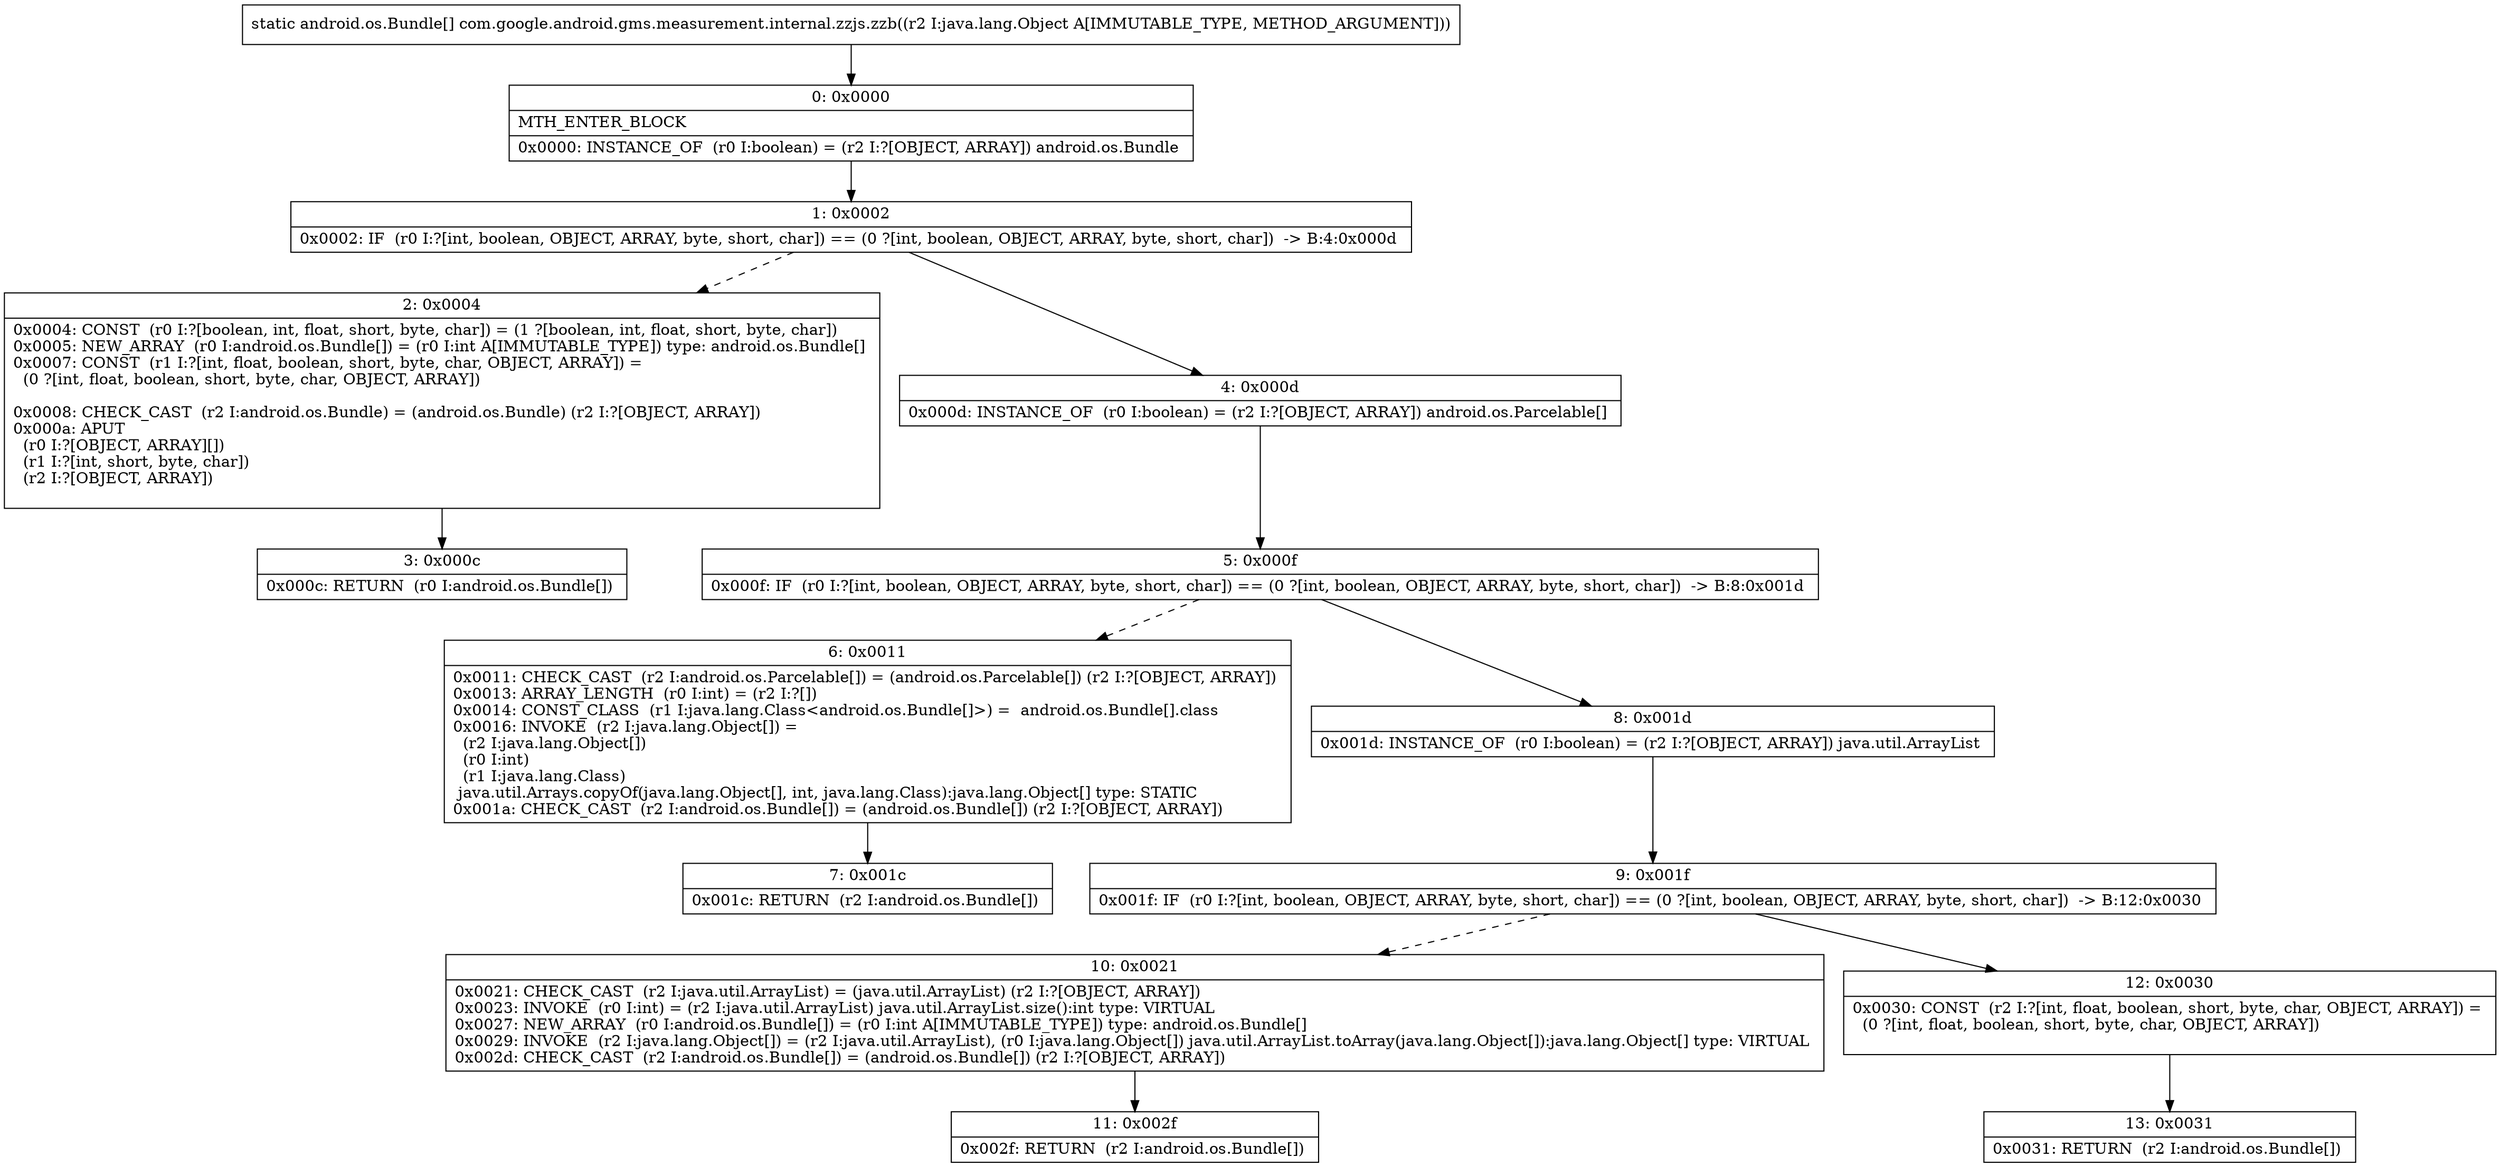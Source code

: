 digraph "CFG forcom.google.android.gms.measurement.internal.zzjs.zzb(Ljava\/lang\/Object;)[Landroid\/os\/Bundle;" {
Node_0 [shape=record,label="{0\:\ 0x0000|MTH_ENTER_BLOCK\l|0x0000: INSTANCE_OF  (r0 I:boolean) = (r2 I:?[OBJECT, ARRAY]) android.os.Bundle \l}"];
Node_1 [shape=record,label="{1\:\ 0x0002|0x0002: IF  (r0 I:?[int, boolean, OBJECT, ARRAY, byte, short, char]) == (0 ?[int, boolean, OBJECT, ARRAY, byte, short, char])  \-\> B:4:0x000d \l}"];
Node_2 [shape=record,label="{2\:\ 0x0004|0x0004: CONST  (r0 I:?[boolean, int, float, short, byte, char]) = (1 ?[boolean, int, float, short, byte, char]) \l0x0005: NEW_ARRAY  (r0 I:android.os.Bundle[]) = (r0 I:int A[IMMUTABLE_TYPE]) type: android.os.Bundle[] \l0x0007: CONST  (r1 I:?[int, float, boolean, short, byte, char, OBJECT, ARRAY]) = \l  (0 ?[int, float, boolean, short, byte, char, OBJECT, ARRAY])\l \l0x0008: CHECK_CAST  (r2 I:android.os.Bundle) = (android.os.Bundle) (r2 I:?[OBJECT, ARRAY]) \l0x000a: APUT  \l  (r0 I:?[OBJECT, ARRAY][])\l  (r1 I:?[int, short, byte, char])\l  (r2 I:?[OBJECT, ARRAY])\l \l}"];
Node_3 [shape=record,label="{3\:\ 0x000c|0x000c: RETURN  (r0 I:android.os.Bundle[]) \l}"];
Node_4 [shape=record,label="{4\:\ 0x000d|0x000d: INSTANCE_OF  (r0 I:boolean) = (r2 I:?[OBJECT, ARRAY]) android.os.Parcelable[] \l}"];
Node_5 [shape=record,label="{5\:\ 0x000f|0x000f: IF  (r0 I:?[int, boolean, OBJECT, ARRAY, byte, short, char]) == (0 ?[int, boolean, OBJECT, ARRAY, byte, short, char])  \-\> B:8:0x001d \l}"];
Node_6 [shape=record,label="{6\:\ 0x0011|0x0011: CHECK_CAST  (r2 I:android.os.Parcelable[]) = (android.os.Parcelable[]) (r2 I:?[OBJECT, ARRAY]) \l0x0013: ARRAY_LENGTH  (r0 I:int) = (r2 I:?[]) \l0x0014: CONST_CLASS  (r1 I:java.lang.Class\<android.os.Bundle[]\>) =  android.os.Bundle[].class \l0x0016: INVOKE  (r2 I:java.lang.Object[]) = \l  (r2 I:java.lang.Object[])\l  (r0 I:int)\l  (r1 I:java.lang.Class)\l java.util.Arrays.copyOf(java.lang.Object[], int, java.lang.Class):java.lang.Object[] type: STATIC \l0x001a: CHECK_CAST  (r2 I:android.os.Bundle[]) = (android.os.Bundle[]) (r2 I:?[OBJECT, ARRAY]) \l}"];
Node_7 [shape=record,label="{7\:\ 0x001c|0x001c: RETURN  (r2 I:android.os.Bundle[]) \l}"];
Node_8 [shape=record,label="{8\:\ 0x001d|0x001d: INSTANCE_OF  (r0 I:boolean) = (r2 I:?[OBJECT, ARRAY]) java.util.ArrayList \l}"];
Node_9 [shape=record,label="{9\:\ 0x001f|0x001f: IF  (r0 I:?[int, boolean, OBJECT, ARRAY, byte, short, char]) == (0 ?[int, boolean, OBJECT, ARRAY, byte, short, char])  \-\> B:12:0x0030 \l}"];
Node_10 [shape=record,label="{10\:\ 0x0021|0x0021: CHECK_CAST  (r2 I:java.util.ArrayList) = (java.util.ArrayList) (r2 I:?[OBJECT, ARRAY]) \l0x0023: INVOKE  (r0 I:int) = (r2 I:java.util.ArrayList) java.util.ArrayList.size():int type: VIRTUAL \l0x0027: NEW_ARRAY  (r0 I:android.os.Bundle[]) = (r0 I:int A[IMMUTABLE_TYPE]) type: android.os.Bundle[] \l0x0029: INVOKE  (r2 I:java.lang.Object[]) = (r2 I:java.util.ArrayList), (r0 I:java.lang.Object[]) java.util.ArrayList.toArray(java.lang.Object[]):java.lang.Object[] type: VIRTUAL \l0x002d: CHECK_CAST  (r2 I:android.os.Bundle[]) = (android.os.Bundle[]) (r2 I:?[OBJECT, ARRAY]) \l}"];
Node_11 [shape=record,label="{11\:\ 0x002f|0x002f: RETURN  (r2 I:android.os.Bundle[]) \l}"];
Node_12 [shape=record,label="{12\:\ 0x0030|0x0030: CONST  (r2 I:?[int, float, boolean, short, byte, char, OBJECT, ARRAY]) = \l  (0 ?[int, float, boolean, short, byte, char, OBJECT, ARRAY])\l \l}"];
Node_13 [shape=record,label="{13\:\ 0x0031|0x0031: RETURN  (r2 I:android.os.Bundle[]) \l}"];
MethodNode[shape=record,label="{static android.os.Bundle[] com.google.android.gms.measurement.internal.zzjs.zzb((r2 I:java.lang.Object A[IMMUTABLE_TYPE, METHOD_ARGUMENT])) }"];
MethodNode -> Node_0;
Node_0 -> Node_1;
Node_1 -> Node_2[style=dashed];
Node_1 -> Node_4;
Node_2 -> Node_3;
Node_4 -> Node_5;
Node_5 -> Node_6[style=dashed];
Node_5 -> Node_8;
Node_6 -> Node_7;
Node_8 -> Node_9;
Node_9 -> Node_10[style=dashed];
Node_9 -> Node_12;
Node_10 -> Node_11;
Node_12 -> Node_13;
}

